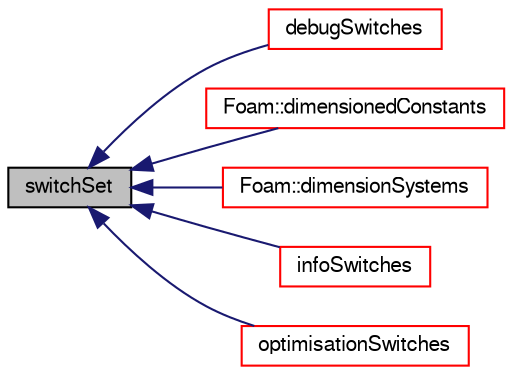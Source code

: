 digraph "switchSet"
{
  bgcolor="transparent";
  edge [fontname="FreeSans",fontsize="10",labelfontname="FreeSans",labelfontsize="10"];
  node [fontname="FreeSans",fontsize="10",shape=record];
  rankdir="LR";
  Node1 [label="switchSet",height=0.2,width=0.4,color="black", fillcolor="grey75", style="filled" fontcolor="black"];
  Node1 -> Node2 [dir="back",color="midnightblue",fontsize="10",style="solid",fontname="FreeSans"];
  Node2 [label="debugSwitches",height=0.2,width=0.4,color="red",URL="$a10256.html#ae2433dfbd6f48fe155756f10df21df61",tooltip="The DebugSwitches sub-dictionary in the central controlDict. "];
  Node1 -> Node3 [dir="back",color="midnightblue",fontsize="10",style="solid",fontname="FreeSans"];
  Node3 [label="Foam::dimensionedConstants",height=0.2,width=0.4,color="red",URL="$a10237.html#ac102b63ae781cfc594a265de42eced84"];
  Node1 -> Node4 [dir="back",color="midnightblue",fontsize="10",style="solid",fontname="FreeSans"];
  Node4 [label="Foam::dimensionSystems",height=0.2,width=0.4,color="red",URL="$a10237.html#adda21e768924132a24733974cbbdb04a",tooltip="Top level dictionary. "];
  Node1 -> Node5 [dir="back",color="midnightblue",fontsize="10",style="solid",fontname="FreeSans"];
  Node5 [label="infoSwitches",height=0.2,width=0.4,color="red",URL="$a10256.html#abc210d80347a857ecc28605653cfd485",tooltip="The InfoSwitches sub-dictionary in the central controlDict. "];
  Node1 -> Node6 [dir="back",color="midnightblue",fontsize="10",style="solid",fontname="FreeSans"];
  Node6 [label="optimisationSwitches",height=0.2,width=0.4,color="red",URL="$a10256.html#a620a08d8265bd23ada1f1f0a575c721b",tooltip="The OptimisationSwitches sub-dictionary in the central controlDict. "];
}
